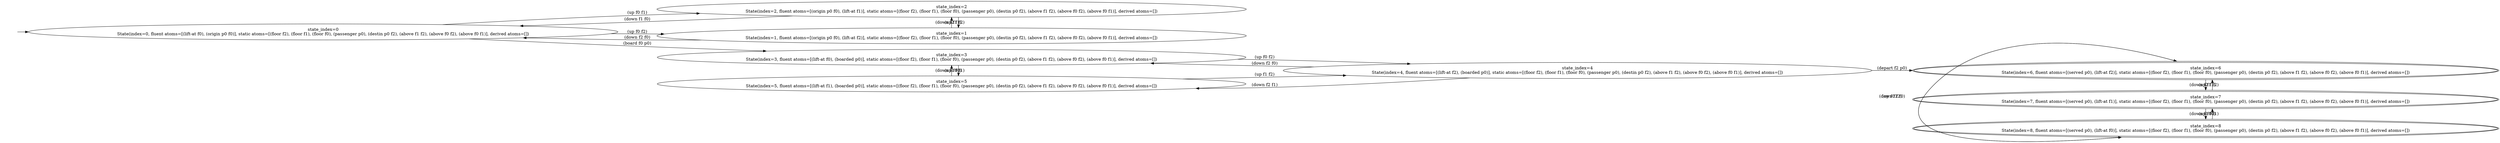 digraph {
rankdir="LR"
s0[label="state_index=0
State(index=0, fluent atoms=[(lift-at f0), (origin p0 f0)], static atoms=[(floor f2), (floor f1), (floor f0), (passenger p0), (destin p0 f2), (above f1 f2), (above f0 f2), (above f0 f1)], derived atoms=[])
"]
s1[label="state_index=1
State(index=1, fluent atoms=[(origin p0 f0), (lift-at f2)], static atoms=[(floor f2), (floor f1), (floor f0), (passenger p0), (destin p0 f2), (above f1 f2), (above f0 f2), (above f0 f1)], derived atoms=[])
"]
s2[label="state_index=2
State(index=2, fluent atoms=[(origin p0 f0), (lift-at f1)], static atoms=[(floor f2), (floor f1), (floor f0), (passenger p0), (destin p0 f2), (above f1 f2), (above f0 f2), (above f0 f1)], derived atoms=[])
"]
s3[label="state_index=3
State(index=3, fluent atoms=[(lift-at f0), (boarded p0)], static atoms=[(floor f2), (floor f1), (floor f0), (passenger p0), (destin p0 f2), (above f1 f2), (above f0 f2), (above f0 f1)], derived atoms=[])
"]
s4[label="state_index=4
State(index=4, fluent atoms=[(lift-at f2), (boarded p0)], static atoms=[(floor f2), (floor f1), (floor f0), (passenger p0), (destin p0 f2), (above f1 f2), (above f0 f2), (above f0 f1)], derived atoms=[])
"]
s5[label="state_index=5
State(index=5, fluent atoms=[(lift-at f1), (boarded p0)], static atoms=[(floor f2), (floor f1), (floor f0), (passenger p0), (destin p0 f2), (above f1 f2), (above f0 f2), (above f0 f1)], derived atoms=[])
"]
s6[peripheries=2,label="state_index=6
State(index=6, fluent atoms=[(served p0), (lift-at f2)], static atoms=[(floor f2), (floor f1), (floor f0), (passenger p0), (destin p0 f2), (above f1 f2), (above f0 f2), (above f0 f1)], derived atoms=[])
"]
s7[peripheries=2,label="state_index=7
State(index=7, fluent atoms=[(served p0), (lift-at f1)], static atoms=[(floor f2), (floor f1), (floor f0), (passenger p0), (destin p0 f2), (above f1 f2), (above f0 f2), (above f0 f1)], derived atoms=[])
"]
s8[peripheries=2,label="state_index=8
State(index=8, fluent atoms=[(served p0), (lift-at f0)], static atoms=[(floor f2), (floor f1), (floor f0), (passenger p0), (destin p0 f2), (above f1 f2), (above f0 f2), (above f0 f1)], derived atoms=[])
"]
Dangling [ label = "", style = invis ]
{ rank = same; Dangling }
Dangling -> s0
{ rank = same; s1,s2}
{ rank = same; s0}
{ rank = same; s3,s5}
{ rank = same; s4}
{ rank = same; s6,s7,s8}
s0->s1 [label="(up f0 f2)
"]
s0->s2 [label="(up f0 f1)
"]
s0->s3 [label="(board f0 p0)
"]
s1->s0 [label="(down f2 f0)
"]
s1->s2 [label="(down f2 f1)
"]
s2->s0 [label="(down f1 f0)
"]
s2->s1 [label="(up f1 f2)
"]
s3->s4 [label="(up f0 f2)
"]
s3->s5 [label="(up f0 f1)
"]
s4->s3 [label="(down f2 f0)
"]
s4->s5 [label="(down f2 f1)
"]
s4->s6 [label="(depart f2 p0)
"]
s5->s3 [label="(down f1 f0)
"]
s5->s4 [label="(up f1 f2)
"]
s6->s7 [label="(down f2 f1)
"]
s6->s8 [label="(down f2 f0)
"]
s7->s6 [label="(up f1 f2)
"]
s7->s8 [label="(down f1 f0)
"]
s8->s6 [label="(up f0 f2)
"]
s8->s7 [label="(up f0 f1)
"]
}
